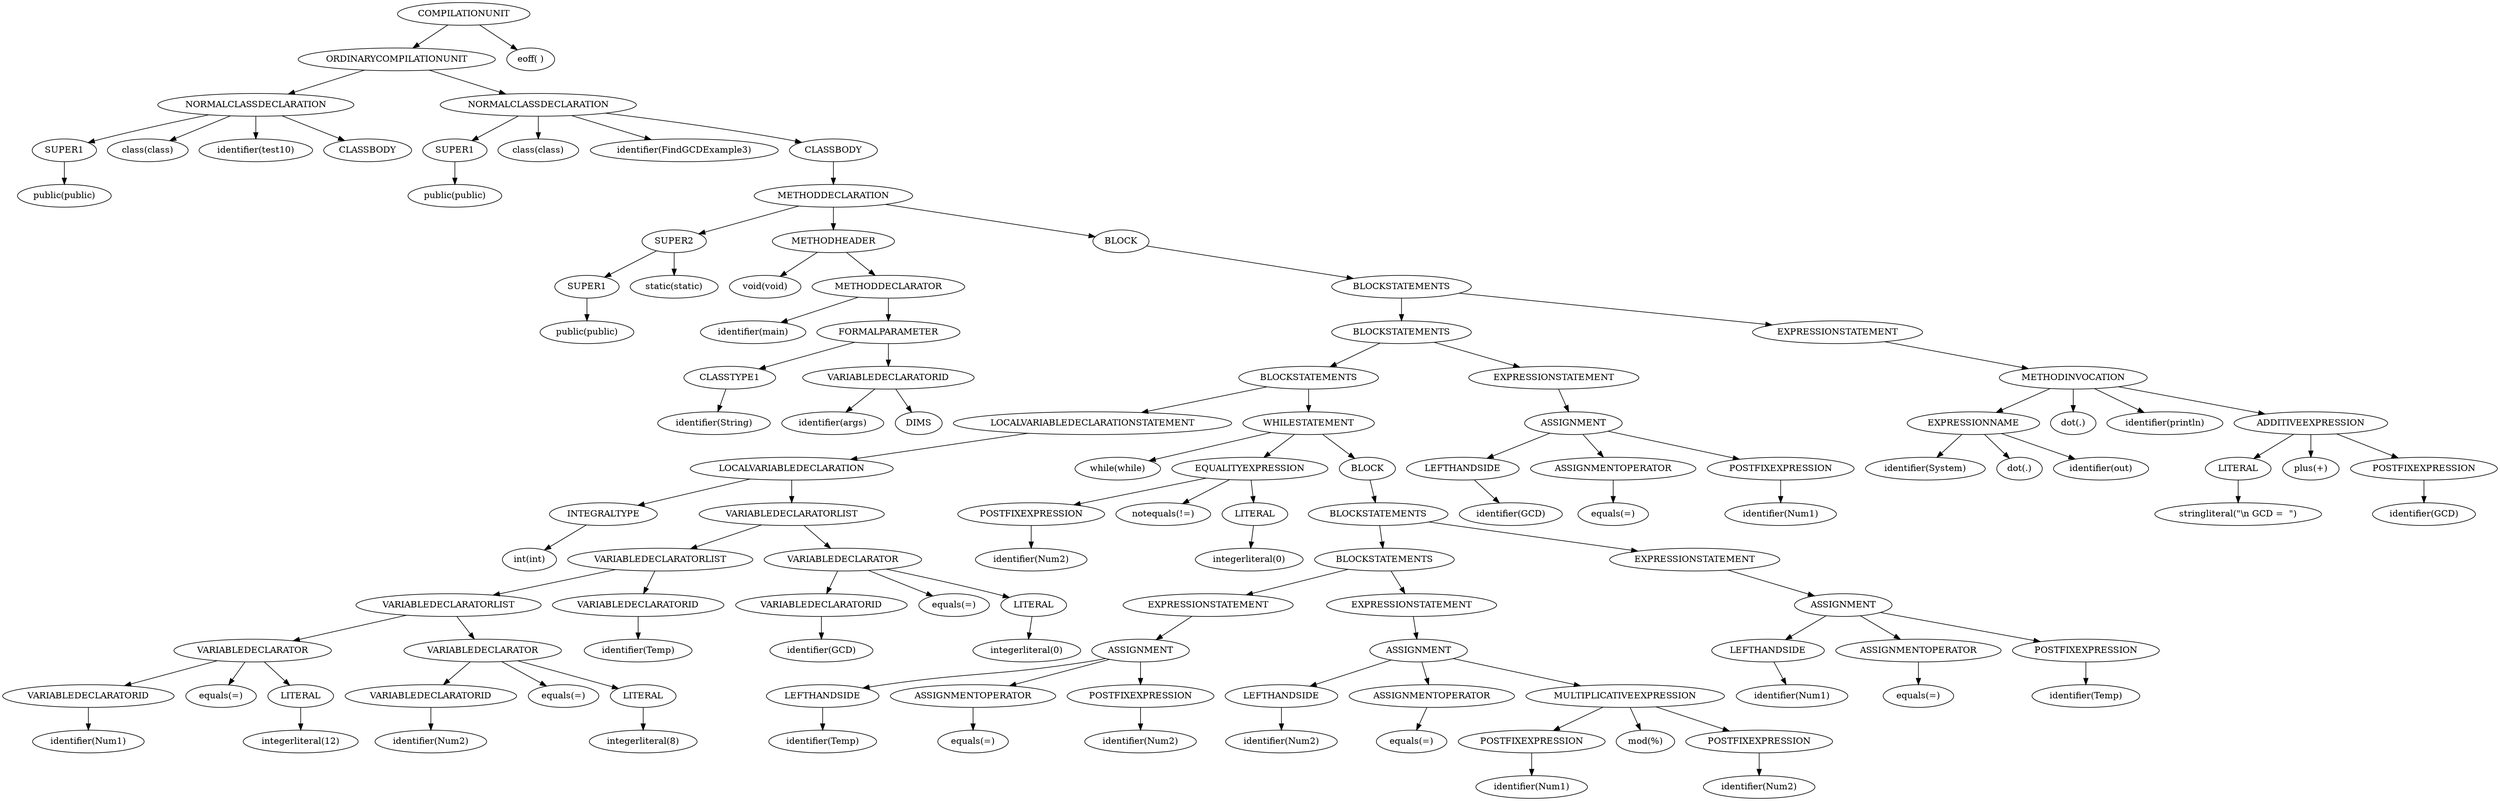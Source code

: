 digraph ASTVisual {
 ordering = out ;
10 [ label="SUPER1"]
20 [ label="public(public)"]
30 [ label="CLASSBODY"]
40 [ label="NORMALCLASSDECLARATION"]
50 [ label="class(class)"]
60 [ label="identifier(test10)"]
70 [ label="SUPER1"]
80 [ label="public(public)"]
90 [ label="SUPER1"]
100 [ label="public(public)"]
110 [ label="SUPER2"]
120 [ label="static(static)"]
130 [ label="CLASSTYPE1"]
140 [ label="identifier(String)"]
150 [ label="DIMS"]
160 [ label="VARIABLEDECLARATORID"]
170 [ label="identifier(args)"]
180 [ label="FORMALPARAMETER"]
190 [ label="METHODDECLARATOR"]
200 [ label="identifier(main)"]
210 [ label="METHODHEADER"]
220 [ label="void(void)"]
230 [ label="INTEGRALTYPE"]
240 [ label="int(int)"]
250 [ label="VARIABLEDECLARATORID"]
260 [ label="identifier(Num1)"]
270 [ label="LITERAL"]
280 [ label="integerliteral(12)"]
290 [ label="VARIABLEDECLARATOR"]
300 [ label="equals(=)"]
310 [ label="VARIABLEDECLARATORID"]
320 [ label="identifier(Num2)"]
330 [ label="LITERAL"]
340 [ label="integerliteral(8)"]
350 [ label="VARIABLEDECLARATOR"]
360 [ label="equals(=)"]
370 [ label="VARIABLEDECLARATORLIST"]
380 [ label="VARIABLEDECLARATORID"]
390 [ label="identifier(Temp)"]
400 [ label="VARIABLEDECLARATORLIST"]
410 [ label="VARIABLEDECLARATORID"]
420 [ label="identifier(GCD)"]
430 [ label="LITERAL"]
440 [ label="integerliteral(0)"]
450 [ label="VARIABLEDECLARATOR"]
460 [ label="equals(=)"]
470 [ label="VARIABLEDECLARATORLIST"]
480 [ label="LOCALVARIABLEDECLARATION"]
490 [ label="LOCALVARIABLEDECLARATIONSTATEMENT"]
500 [ label="POSTFIXEXPRESSION"]
510 [ label="identifier(Num2)"]
520 [ label="LITERAL"]
530 [ label="integerliteral(0)"]
540 [ label="EQUALITYEXPRESSION"]
550 [ label="notequals(!=)"]
560 [ label="LEFTHANDSIDE"]
570 [ label="identifier(Temp)"]
580 [ label="ASSIGNMENTOPERATOR"]
590 [ label="equals(=)"]
600 [ label="POSTFIXEXPRESSION"]
610 [ label="identifier(Num2)"]
620 [ label="ASSIGNMENT"]
630 [ label="EXPRESSIONSTATEMENT"]
640 [ label="LEFTHANDSIDE"]
650 [ label="identifier(Num2)"]
660 [ label="ASSIGNMENTOPERATOR"]
670 [ label="equals(=)"]
680 [ label="POSTFIXEXPRESSION"]
690 [ label="identifier(Num1)"]
700 [ label="POSTFIXEXPRESSION"]
710 [ label="identifier(Num2)"]
720 [ label="MULTIPLICATIVEEXPRESSION"]
730 [ label="mod(%)"]
740 [ label="ASSIGNMENT"]
750 [ label="EXPRESSIONSTATEMENT"]
760 [ label="BLOCKSTATEMENTS"]
770 [ label="LEFTHANDSIDE"]
780 [ label="identifier(Num1)"]
790 [ label="ASSIGNMENTOPERATOR"]
800 [ label="equals(=)"]
810 [ label="POSTFIXEXPRESSION"]
820 [ label="identifier(Temp)"]
830 [ label="ASSIGNMENT"]
840 [ label="EXPRESSIONSTATEMENT"]
850 [ label="BLOCKSTATEMENTS"]
860 [ label="BLOCK"]
870 [ label="WHILESTATEMENT"]
880 [ label="while(while)"]
890 [ label="BLOCKSTATEMENTS"]
900 [ label="LEFTHANDSIDE"]
910 [ label="identifier(GCD)"]
920 [ label="ASSIGNMENTOPERATOR"]
930 [ label="equals(=)"]
940 [ label="POSTFIXEXPRESSION"]
950 [ label="identifier(Num1)"]
960 [ label="ASSIGNMENT"]
970 [ label="EXPRESSIONSTATEMENT"]
980 [ label="BLOCKSTATEMENTS"]
990 [ label="EXPRESSIONNAME"]
1000 [ label="identifier(System)"]
1010 [ label="dot(.)"]
1020 [ label="identifier(out)"]
1030 [ label="LITERAL"]
1040 [ label="stringliteral(\"\\n GCD =  \")"]
1050 [ label="POSTFIXEXPRESSION"]
1060 [ label="identifier(GCD)"]
1070 [ label="ADDITIVEEXPRESSION"]
1080 [ label="plus(+)"]
1090 [ label="METHODINVOCATION"]
1100 [ label="dot(.)"]
1110 [ label="identifier(println)"]
1120 [ label="EXPRESSIONSTATEMENT"]
1130 [ label="BLOCKSTATEMENTS"]
1140 [ label="BLOCK"]
1150 [ label="METHODDECLARATION"]
1160 [ label="CLASSBODY"]
1170 [ label="NORMALCLASSDECLARATION"]
1180 [ label="class(class)"]
1190 [ label="identifier(FindGCDExample3)"]
1200 [ label="ORDINARYCOMPILATIONUNIT"]
1210 [ label="COMPILATIONUNIT"]
1220 [ label="eoff( )"]
10 -> 20[ label=""]
40 -> 10[ label=""]
40 -> 50[ label=""]
40 -> 60[ label=""]
40 -> 30[ label=""]
70 -> 80[ label=""]
90 -> 100[ label=""]
110 -> 90[ label=""]
110 -> 120[ label=""]
130 -> 140[ label=""]
160 -> 170[ label=""]
160 -> 150[ label=""]
180 -> 130[ label=""]
180 -> 160[ label=""]
190 -> 200[ label=""]
190 -> 180[ label=""]
210 -> 220[ label=""]
210 -> 190[ label=""]
230 -> 240[ label=""]
250 -> 260[ label=""]
270 -> 280[ label=""]
290 -> 250[ label=""]
290 -> 300[ label=""]
290 -> 270[ label=""]
310 -> 320[ label=""]
330 -> 340[ label=""]
350 -> 310[ label=""]
350 -> 360[ label=""]
350 -> 330[ label=""]
370 -> 290[ label=""]
370 -> 350[ label=""]
380 -> 390[ label=""]
400 -> 370[ label=""]
400 -> 380[ label=""]
410 -> 420[ label=""]
430 -> 440[ label=""]
450 -> 410[ label=""]
450 -> 460[ label=""]
450 -> 430[ label=""]
470 -> 400[ label=""]
470 -> 450[ label=""]
480 -> 230[ label=""]
480 -> 470[ label=""]
490 -> 480[ label=""]
500 -> 510[ label=""]
520 -> 530[ label=""]
540 -> 500[ label=""]
540 -> 550[ label=""]
540 -> 520[ label=""]
560 -> 570[ label=""]
580 -> 590[ label=""]
600 -> 610[ label=""]
620 -> 560[ label=""]
620 -> 580[ label=""]
620 -> 600[ label=""]
630 -> 620[ label=""]
640 -> 650[ label=""]
660 -> 670[ label=""]
680 -> 690[ label=""]
700 -> 710[ label=""]
720 -> 680[ label=""]
720 -> 730[ label=""]
720 -> 700[ label=""]
740 -> 640[ label=""]
740 -> 660[ label=""]
740 -> 720[ label=""]
750 -> 740[ label=""]
760 -> 630[ label=""]
760 -> 750[ label=""]
770 -> 780[ label=""]
790 -> 800[ label=""]
810 -> 820[ label=""]
830 -> 770[ label=""]
830 -> 790[ label=""]
830 -> 810[ label=""]
840 -> 830[ label=""]
850 -> 760[ label=""]
850 -> 840[ label=""]
860 -> 850[ label=""]
870 -> 880[ label=""]
870 -> 540[ label=""]
870 -> 860[ label=""]
890 -> 490[ label=""]
890 -> 870[ label=""]
900 -> 910[ label=""]
920 -> 930[ label=""]
940 -> 950[ label=""]
960 -> 900[ label=""]
960 -> 920[ label=""]
960 -> 940[ label=""]
970 -> 960[ label=""]
980 -> 890[ label=""]
980 -> 970[ label=""]
990 -> 1000[ label=""]
990 -> 1010[ label=""]
990 -> 1020[ label=""]
1030 -> 1040[ label=""]
1050 -> 1060[ label=""]
1070 -> 1030[ label=""]
1070 -> 1080[ label=""]
1070 -> 1050[ label=""]
1090 -> 990[ label=""]
1090 -> 1100[ label=""]
1090 -> 1110[ label=""]
1090 -> 1070[ label=""]
1120 -> 1090[ label=""]
1130 -> 980[ label=""]
1130 -> 1120[ label=""]
1140 -> 1130[ label=""]
1150 -> 110[ label=""]
1150 -> 210[ label=""]
1150 -> 1140[ label=""]
1160 -> 1150[ label=""]
1170 -> 70[ label=""]
1170 -> 1180[ label=""]
1170 -> 1190[ label=""]
1170 -> 1160[ label=""]
1200 -> 40[ label=""]
1200 -> 1170[ label=""]
1210 -> 1200[ label=""]
1210 -> 1220[ label=""]
  }
